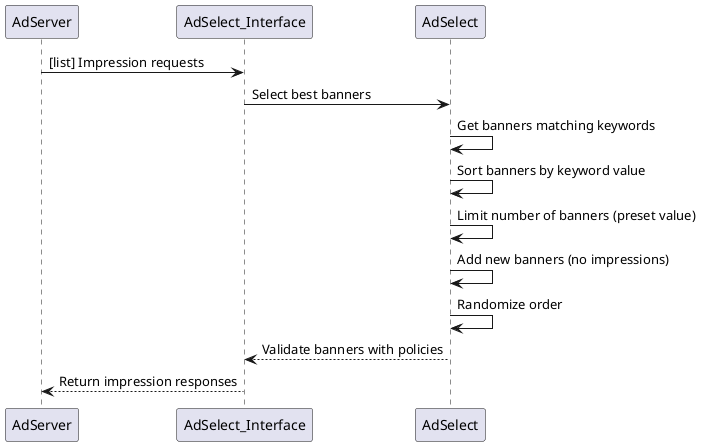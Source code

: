 @startuml
AdServer -> AdSelect_Interface: [list] Impression requests
AdSelect_Interface -> AdSelect: Select best banners
AdSelect -> AdSelect: Get banners matching keywords
AdSelect -> AdSelect: Sort banners by keyword value
AdSelect -> AdSelect: Limit number of banners (preset value)
AdSelect -> AdSelect: Add new banners (no impressions)
AdSelect -> AdSelect: Randomize order
AdSelect_Interface <-- AdSelect: Validate banners with policies
AdServer <-- AdSelect_Interface: Return impression responses
@enduml

